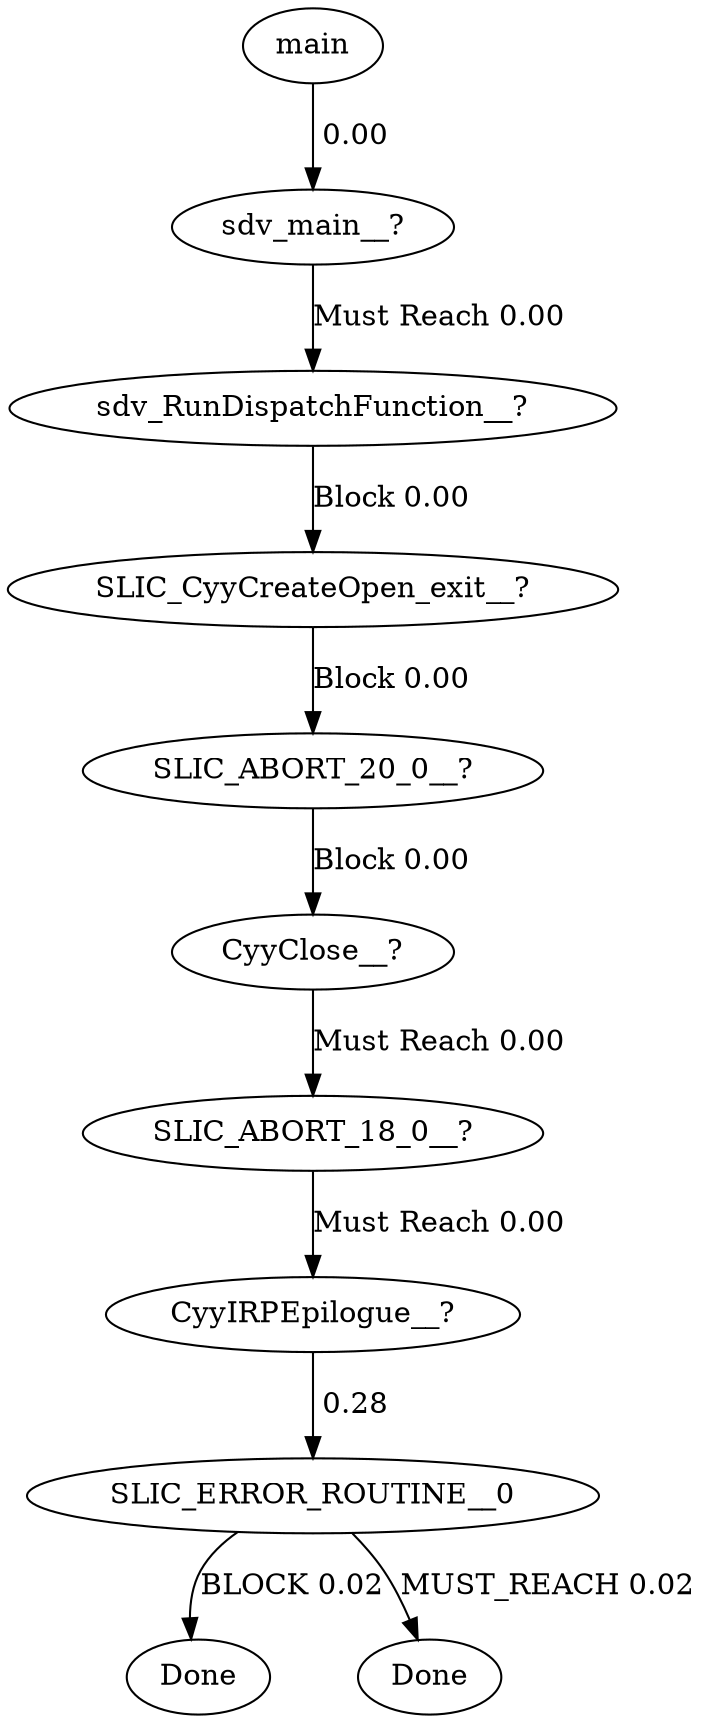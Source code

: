 digraph TG {
0 [label="main"]
1 [label="sdv_main__?"]
2 [label="sdv_RunDispatchFunction__?"]
3 [label="SLIC_CyyCreateOpen_exit__?"]
4 [label="SLIC_ABORT_20_0__?"]
5 [label="CyyClose__?"]
6 [label="SLIC_ABORT_18_0__?"]
7 [label="CyyIRPEpilogue__?"]
8 [label="SLIC_ERROR_ROUTINE__0"]
9 [label="Done"]
10 [label="Done"]
0 -> 1 [label=" 0.00"]
1 -> 2 [label="Must Reach 0.00"]
2 -> 3 [label="Block 0.00"]
3 -> 4 [label="Block 0.00"]
4 -> 5 [label="Block 0.00"]
5 -> 6 [label="Must Reach 0.00"]
6 -> 7 [label="Must Reach 0.00"]
7 -> 8 [label=" 0.28"]
8 -> 9 [label="BLOCK 0.02"]
8 -> 10 [label="MUST_REACH 0.02"]
}
